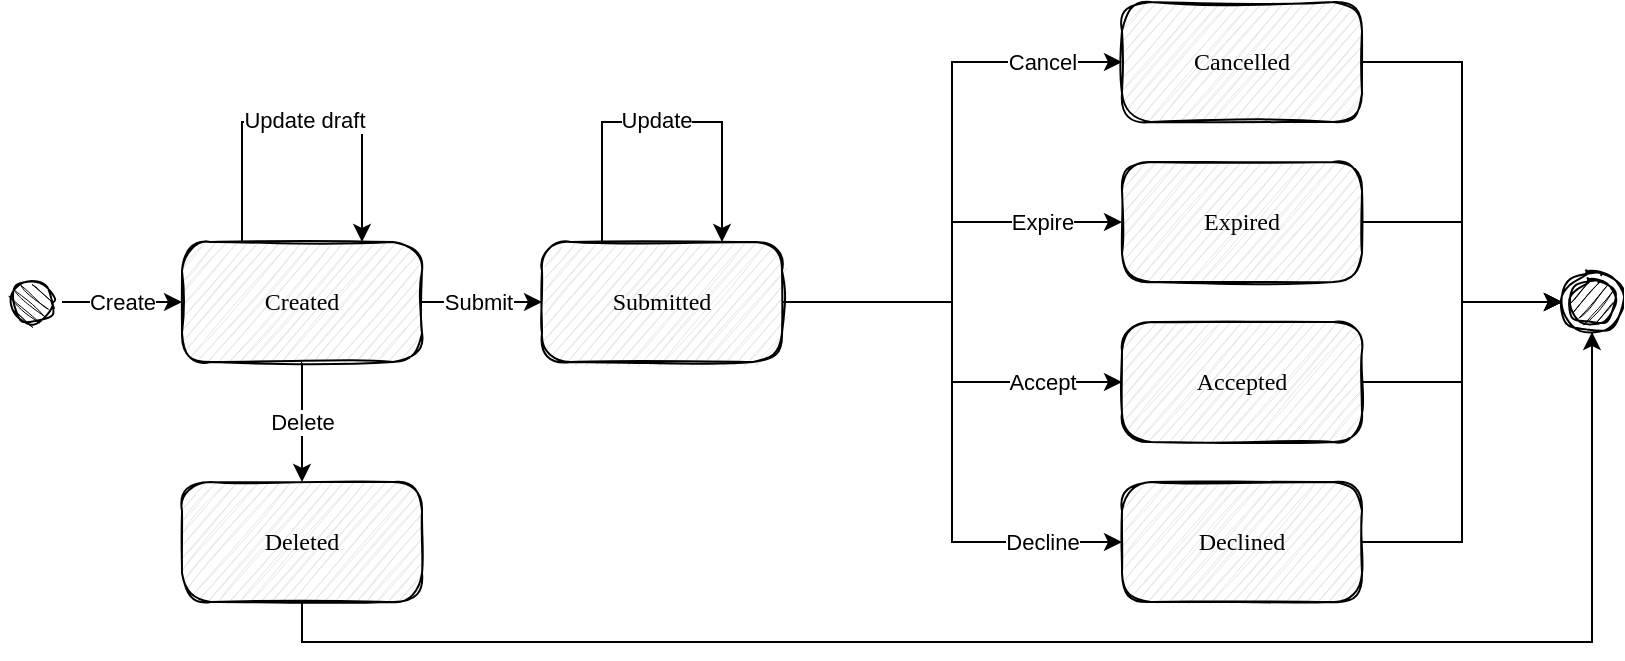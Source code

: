 <mxfile version="16.5.1" type="device"><diagram name="Page-1" id="58cdce13-f638-feb5-8d6f-7d28b1aa9fa0"><mxGraphModel dx="284" dy="256" grid="1" gridSize="10" guides="1" tooltips="1" connect="1" arrows="1" fold="1" page="1" pageScale="1" pageWidth="1100" pageHeight="850" background="none" math="0" shadow="0"><root><mxCell id="0"/><mxCell id="1" parent="0"/><mxCell id="hTneWnan2BLt3ZsgPePc-12" value="Create" style="edgeStyle=orthogonalEdgeStyle;rounded=0;orthogonalLoop=1;jettySize=auto;html=1;" parent="1" source="382b91b5511bd0f7-1" target="382b91b5511bd0f7-6" edge="1"><mxGeometry relative="1" as="geometry"/></mxCell><mxCell id="382b91b5511bd0f7-1" value="" style="ellipse;html=1;shape=startState;fillColor=#000000;strokeColor=default;rounded=1;shadow=0;comic=0;labelBackgroundColor=none;fontFamily=Verdana;fontSize=12;fontColor=#000000;align=center;direction=south;sketch=1;" parent="1" vertex="1"><mxGeometry x="30" y="195" width="30" height="30" as="geometry"/></mxCell><mxCell id="hTneWnan2BLt3ZsgPePc-7" style="edgeStyle=orthogonalEdgeStyle;rounded=0;orthogonalLoop=1;jettySize=auto;html=1;exitX=1;exitY=0.5;exitDx=0;exitDy=0;" parent="1" source="382b91b5511bd0f7-6" target="382b91b5511bd0f7-7" edge="1"><mxGeometry relative="1" as="geometry"/></mxCell><mxCell id="Hp3FafiiQdOHsHZz9o---21" value="Submit" style="edgeLabel;html=1;align=center;verticalAlign=middle;resizable=0;points=[];" vertex="1" connectable="0" parent="hTneWnan2BLt3ZsgPePc-7"><mxGeometry x="0.021" relative="1" as="geometry"><mxPoint x="-3" as="offset"/></mxGeometry></mxCell><mxCell id="Hp3FafiiQdOHsHZz9o---2" style="edgeStyle=orthogonalEdgeStyle;rounded=0;orthogonalLoop=1;jettySize=auto;html=1;exitX=0.5;exitY=1;exitDx=0;exitDy=0;" edge="1" parent="1" source="382b91b5511bd0f7-6" target="Hp3FafiiQdOHsHZz9o---1"><mxGeometry relative="1" as="geometry"/></mxCell><mxCell id="Hp3FafiiQdOHsHZz9o---11" value="Delete" style="edgeLabel;html=1;align=center;verticalAlign=middle;resizable=0;points=[];" vertex="1" connectable="0" parent="Hp3FafiiQdOHsHZz9o---2"><mxGeometry x="-0.3" y="-1" relative="1" as="geometry"><mxPoint x="1" y="9" as="offset"/></mxGeometry></mxCell><mxCell id="382b91b5511bd0f7-6" value="Created" style="rounded=1;whiteSpace=wrap;html=1;arcSize=24;fillColor=#E6E6E6;strokeColor=#000000;shadow=0;comic=0;labelBackgroundColor=none;fontFamily=Verdana;fontSize=12;fontColor=#000000;align=center;sketch=1;" parent="1" vertex="1"><mxGeometry x="120" y="180" width="120" height="60" as="geometry"/></mxCell><mxCell id="hTneWnan2BLt3ZsgPePc-8" style="edgeStyle=orthogonalEdgeStyle;rounded=0;orthogonalLoop=1;jettySize=auto;html=1;exitX=1;exitY=0.5;exitDx=0;exitDy=0;entryX=0;entryY=0.5;entryDx=0;entryDy=0;" parent="1" source="382b91b5511bd0f7-7" target="hTneWnan2BLt3ZsgPePc-1" edge="1"><mxGeometry relative="1" as="geometry"/></mxCell><mxCell id="Hp3FafiiQdOHsHZz9o---5" value="Cancel" style="edgeLabel;html=1;align=center;verticalAlign=middle;resizable=0;points=[];" vertex="1" connectable="0" parent="hTneWnan2BLt3ZsgPePc-8"><mxGeometry x="0.697" y="-2" relative="1" as="geometry"><mxPoint x="4" y="-2" as="offset"/></mxGeometry></mxCell><mxCell id="hTneWnan2BLt3ZsgPePc-9" style="edgeStyle=orthogonalEdgeStyle;rounded=0;orthogonalLoop=1;jettySize=auto;html=1;exitX=1;exitY=0.5;exitDx=0;exitDy=0;" parent="1" source="382b91b5511bd0f7-7" target="hTneWnan2BLt3ZsgPePc-2" edge="1"><mxGeometry relative="1" as="geometry"/></mxCell><mxCell id="Hp3FafiiQdOHsHZz9o---6" value="Expire" style="edgeLabel;html=1;align=center;verticalAlign=middle;resizable=0;points=[];" vertex="1" connectable="0" parent="hTneWnan2BLt3ZsgPePc-9"><mxGeometry x="0.571" y="-2" relative="1" as="geometry"><mxPoint x="5" y="-2" as="offset"/></mxGeometry></mxCell><mxCell id="hTneWnan2BLt3ZsgPePc-10" style="edgeStyle=orthogonalEdgeStyle;rounded=0;orthogonalLoop=1;jettySize=auto;html=1;exitX=1;exitY=0.5;exitDx=0;exitDy=0;entryX=0;entryY=0.5;entryDx=0;entryDy=0;" parent="1" source="382b91b5511bd0f7-7" target="hTneWnan2BLt3ZsgPePc-3" edge="1"><mxGeometry relative="1" as="geometry"/></mxCell><mxCell id="Hp3FafiiQdOHsHZz9o---7" value="Accept" style="edgeLabel;html=1;align=center;verticalAlign=middle;resizable=0;points=[];" vertex="1" connectable="0" parent="hTneWnan2BLt3ZsgPePc-10"><mxGeometry x="0.514" relative="1" as="geometry"><mxPoint x="11" as="offset"/></mxGeometry></mxCell><mxCell id="hTneWnan2BLt3ZsgPePc-11" style="edgeStyle=orthogonalEdgeStyle;rounded=0;orthogonalLoop=1;jettySize=auto;html=1;exitX=1;exitY=0.5;exitDx=0;exitDy=0;entryX=0;entryY=0.5;entryDx=0;entryDy=0;" parent="1" source="382b91b5511bd0f7-7" target="hTneWnan2BLt3ZsgPePc-4" edge="1"><mxGeometry relative="1" as="geometry"/></mxCell><mxCell id="Hp3FafiiQdOHsHZz9o---8" value="Decline" style="edgeLabel;html=1;align=center;verticalAlign=middle;resizable=0;points=[];" vertex="1" connectable="0" parent="hTneWnan2BLt3ZsgPePc-11"><mxGeometry x="0.669" y="1" relative="1" as="geometry"><mxPoint x="8" y="1" as="offset"/></mxGeometry></mxCell><mxCell id="382b91b5511bd0f7-7" value="Submitted" style="rounded=1;whiteSpace=wrap;html=1;arcSize=24;fillColor=#E6E6E6;strokeColor=#000000;shadow=0;comic=0;labelBackgroundColor=none;fontFamily=Verdana;fontSize=12;fontColor=#000000;align=center;sketch=1;" parent="1" vertex="1"><mxGeometry x="300" y="180" width="120" height="60" as="geometry"/></mxCell><mxCell id="Hp3FafiiQdOHsHZz9o---13" style="edgeStyle=orthogonalEdgeStyle;rounded=0;orthogonalLoop=1;jettySize=auto;html=1;exitX=1;exitY=0.5;exitDx=0;exitDy=0;entryX=0;entryY=0.5;entryDx=0;entryDy=0;" edge="1" parent="1" source="hTneWnan2BLt3ZsgPePc-1" target="Hp3FafiiQdOHsHZz9o---20"><mxGeometry relative="1" as="geometry"><mxPoint x="810" y="210" as="targetPoint"/></mxGeometry></mxCell><mxCell id="hTneWnan2BLt3ZsgPePc-1" value="Cancelled" style="rounded=1;whiteSpace=wrap;html=1;arcSize=24;fillColor=#E6E6E6;strokeColor=#000000;shadow=0;comic=0;labelBackgroundColor=none;fontFamily=Verdana;fontSize=12;fontColor=#000000;align=center;sketch=1;" parent="1" vertex="1"><mxGeometry x="590" y="60" width="120" height="60" as="geometry"/></mxCell><mxCell id="Hp3FafiiQdOHsHZz9o---18" style="edgeStyle=orthogonalEdgeStyle;rounded=0;orthogonalLoop=1;jettySize=auto;html=1;exitX=1;exitY=0.5;exitDx=0;exitDy=0;" edge="1" parent="1" source="hTneWnan2BLt3ZsgPePc-2" target="Hp3FafiiQdOHsHZz9o---20"><mxGeometry relative="1" as="geometry"><mxPoint x="810" y="210" as="targetPoint"/></mxGeometry></mxCell><mxCell id="hTneWnan2BLt3ZsgPePc-2" value="Expired" style="rounded=1;whiteSpace=wrap;html=1;arcSize=24;fillColor=#E6E6E6;strokeColor=#000000;shadow=0;comic=0;labelBackgroundColor=none;fontFamily=Verdana;fontSize=12;fontColor=#000000;align=center;sketch=1;" parent="1" vertex="1"><mxGeometry x="590" y="140" width="120" height="60" as="geometry"/></mxCell><mxCell id="Hp3FafiiQdOHsHZz9o---16" style="edgeStyle=orthogonalEdgeStyle;rounded=0;orthogonalLoop=1;jettySize=auto;html=1;exitX=1;exitY=0.5;exitDx=0;exitDy=0;" edge="1" parent="1" source="hTneWnan2BLt3ZsgPePc-3" target="Hp3FafiiQdOHsHZz9o---20"><mxGeometry relative="1" as="geometry"><mxPoint x="810" y="210" as="targetPoint"/></mxGeometry></mxCell><mxCell id="hTneWnan2BLt3ZsgPePc-3" value="Accepted" style="rounded=1;whiteSpace=wrap;html=1;arcSize=24;fillColor=#E6E6E6;strokeColor=#000000;shadow=0;comic=0;labelBackgroundColor=none;fontFamily=Verdana;fontSize=12;fontColor=#000000;align=center;sketch=1;" parent="1" vertex="1"><mxGeometry x="590" y="220" width="120" height="60" as="geometry"/></mxCell><mxCell id="Hp3FafiiQdOHsHZz9o---17" style="edgeStyle=orthogonalEdgeStyle;rounded=0;orthogonalLoop=1;jettySize=auto;html=1;exitX=1;exitY=0.5;exitDx=0;exitDy=0;entryX=0;entryY=0.5;entryDx=0;entryDy=0;" edge="1" parent="1" source="hTneWnan2BLt3ZsgPePc-4" target="Hp3FafiiQdOHsHZz9o---20"><mxGeometry relative="1" as="geometry"><mxPoint x="810" y="210" as="targetPoint"/></mxGeometry></mxCell><mxCell id="hTneWnan2BLt3ZsgPePc-4" value="Declined" style="rounded=1;whiteSpace=wrap;html=1;arcSize=24;fillColor=#E6E6E6;strokeColor=#000000;shadow=0;comic=0;labelBackgroundColor=none;fontFamily=Verdana;fontSize=12;fontColor=#000000;align=center;sketch=1;" parent="1" vertex="1"><mxGeometry x="590" y="300" width="120" height="60" as="geometry"/></mxCell><mxCell id="Hp3FafiiQdOHsHZz9o---19" style="edgeStyle=orthogonalEdgeStyle;rounded=0;orthogonalLoop=1;jettySize=auto;html=1;exitX=0.5;exitY=1;exitDx=0;exitDy=0;" edge="1" parent="1" source="Hp3FafiiQdOHsHZz9o---1" target="Hp3FafiiQdOHsHZz9o---20"><mxGeometry relative="1" as="geometry"><mxPoint x="825" y="450" as="targetPoint"/></mxGeometry></mxCell><mxCell id="Hp3FafiiQdOHsHZz9o---1" value="Deleted" style="rounded=1;whiteSpace=wrap;html=1;arcSize=24;fillColor=#E6E6E6;strokeColor=#000000;shadow=0;comic=0;labelBackgroundColor=none;fontFamily=Verdana;fontSize=12;fontColor=#000000;align=center;sketch=1;" vertex="1" parent="1"><mxGeometry x="120" y="300" width="120" height="60" as="geometry"/></mxCell><mxCell id="Hp3FafiiQdOHsHZz9o---3" style="edgeStyle=orthogonalEdgeStyle;rounded=0;orthogonalLoop=1;jettySize=auto;html=1;exitX=0.25;exitY=0;exitDx=0;exitDy=0;entryX=0.75;entryY=0;entryDx=0;entryDy=0;" edge="1" parent="1" source="382b91b5511bd0f7-6" target="382b91b5511bd0f7-6"><mxGeometry relative="1" as="geometry"><Array as="points"><mxPoint x="150" y="120"/><mxPoint x="210" y="120"/></Array></mxGeometry></mxCell><mxCell id="Hp3FafiiQdOHsHZz9o---10" value="Update draft" style="edgeLabel;html=1;align=center;verticalAlign=middle;resizable=0;points=[];" vertex="1" connectable="0" parent="Hp3FafiiQdOHsHZz9o---3"><mxGeometry x="0.011" y="1" relative="1" as="geometry"><mxPoint as="offset"/></mxGeometry></mxCell><mxCell id="Hp3FafiiQdOHsHZz9o---4" style="edgeStyle=orthogonalEdgeStyle;rounded=0;orthogonalLoop=1;jettySize=auto;html=1;exitX=0.25;exitY=0;exitDx=0;exitDy=0;entryX=0.75;entryY=0;entryDx=0;entryDy=0;" edge="1" parent="1" source="382b91b5511bd0f7-7" target="382b91b5511bd0f7-7"><mxGeometry relative="1" as="geometry"><Array as="points"><mxPoint x="330" y="120"/><mxPoint x="390" y="120"/></Array></mxGeometry></mxCell><mxCell id="Hp3FafiiQdOHsHZz9o---9" value="Update" style="edgeLabel;html=1;align=center;verticalAlign=middle;resizable=0;points=[];" vertex="1" connectable="0" parent="Hp3FafiiQdOHsHZz9o---4"><mxGeometry x="-0.033" y="1" relative="1" as="geometry"><mxPoint as="offset"/></mxGeometry></mxCell><mxCell id="Hp3FafiiQdOHsHZz9o---20" value="" style="ellipse;html=1;shape=endState;fillColor=#000000;strokeColor=#000000;sketch=1;" vertex="1" parent="1"><mxGeometry x="810" y="195" width="30" height="30" as="geometry"/></mxCell></root></mxGraphModel></diagram></mxfile>